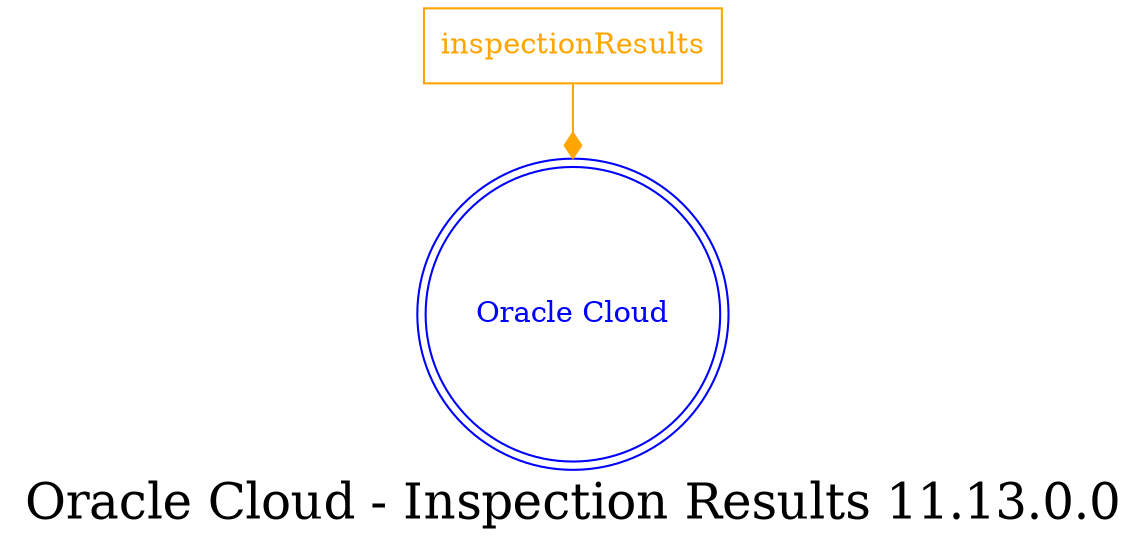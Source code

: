 digraph LexiconGraph {
graph[label="Oracle Cloud - Inspection Results 11.13.0.0", fontsize=24]
splines=true
"Oracle Cloud" [color=blue, fontcolor=blue, shape=doublecircle]
"inspectionResults" [color=orange, fontcolor=orange, shape=box]
"inspectionResults" -> "Oracle Cloud" [color=orange, fontcolor=orange, arrowhead=diamond, arrowtail=none]
}
